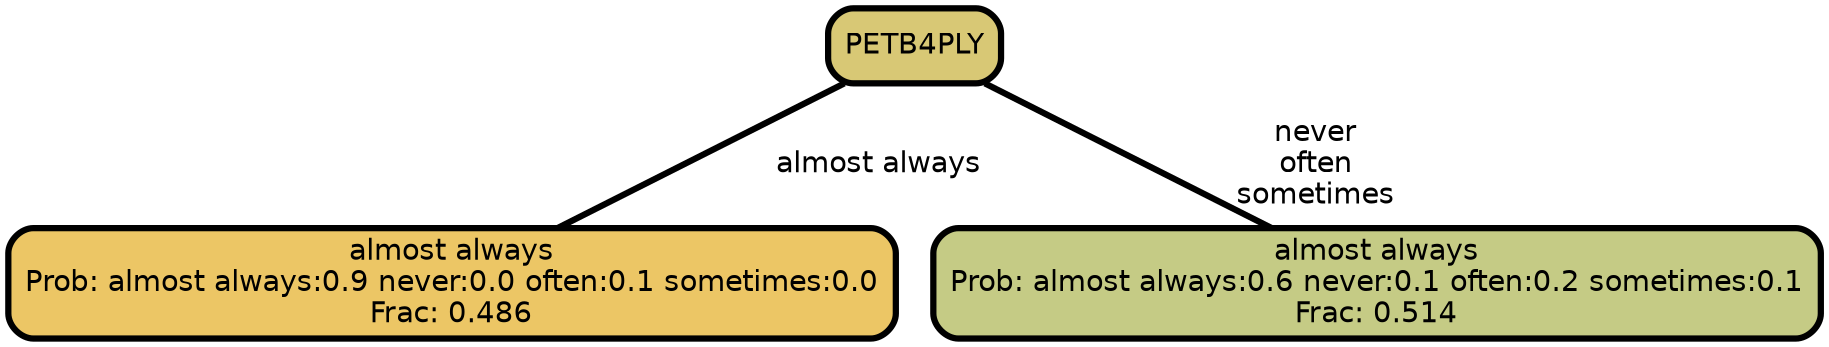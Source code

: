 graph Tree {
node [shape=box, style="filled, rounded",color="black",penwidth="3",fontcolor="black",                 fontname=helvetica] ;
graph [ranksep="0 equally", splines=straight,                 bgcolor=transparent, dpi=200] ;
edge [fontname=helvetica, color=black] ;
0 [label="almost always
Prob: almost always:0.9 never:0.0 often:0.1 sometimes:0.0
Frac: 0.486", fillcolor="#ecc665"] ;
1 [label="PETB4PLY", fillcolor="#d8c875"] ;
2 [label="almost always
Prob: almost always:0.6 never:0.1 often:0.2 sometimes:0.1
Frac: 0.514", fillcolor="#c5cb85"] ;
1 -- 0 [label=" almost always",penwidth=3] ;
1 -- 2 [label=" never\n often\n sometimes",penwidth=3] ;
{rank = same;}}